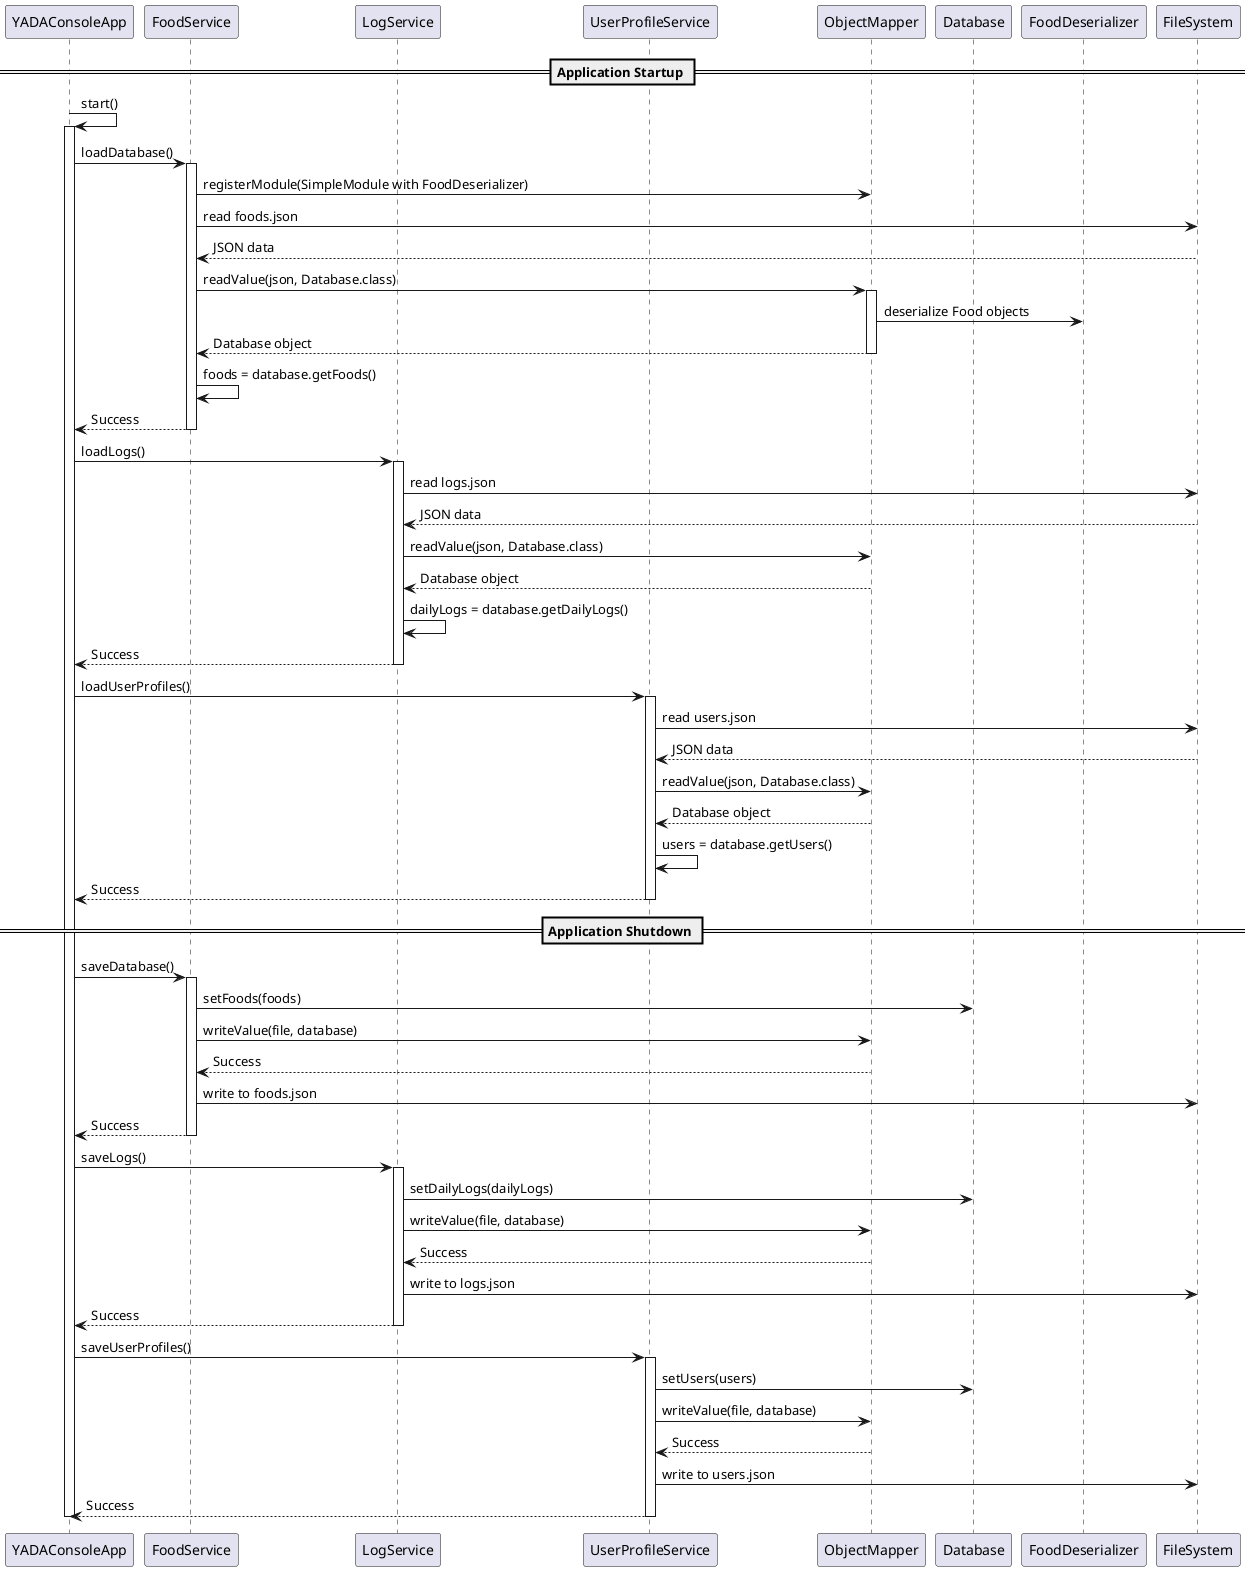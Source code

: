 @startuml Saving_and_Loading_Data

participant "YADAConsoleApp" as App
participant "FoodService" as FoodSvc
participant "LogService" as LogSvc
participant "UserProfileService" as UserSvc
participant "ObjectMapper" as Mapper
participant "Database" as DB
participant "FoodDeserializer" as Deserializer
participant "FileSystem" as FS

== Application Startup ==

App -> App: start()
activate App

App -> FoodSvc: loadDatabase()
activate FoodSvc
FoodSvc -> Mapper: registerModule(SimpleModule with FoodDeserializer)
FoodSvc -> FS: read foods.json
FS --> FoodSvc: JSON data
FoodSvc -> Mapper: readValue(json, Database.class)
activate Mapper
Mapper -> Deserializer: deserialize Food objects
Mapper --> FoodSvc: Database object
deactivate Mapper
FoodSvc -> FoodSvc: foods = database.getFoods()
FoodSvc --> App: Success
deactivate FoodSvc

App -> LogSvc: loadLogs()
activate LogSvc
LogSvc -> FS: read logs.json
FS --> LogSvc: JSON data
LogSvc -> Mapper: readValue(json, Database.class)
Mapper --> LogSvc: Database object
LogSvc -> LogSvc: dailyLogs = database.getDailyLogs()
LogSvc --> App: Success
deactivate LogSvc

App -> UserSvc: loadUserProfiles()
activate UserSvc
UserSvc -> FS: read users.json
FS --> UserSvc: JSON data
UserSvc -> Mapper: readValue(json, Database.class)
Mapper --> UserSvc: Database object
UserSvc -> UserSvc: users = database.getUsers()
UserSvc --> App: Success
deactivate UserSvc

== Application Shutdown ==

App -> FoodSvc: saveDatabase()
activate FoodSvc
FoodSvc -> DB: setFoods(foods)
FoodSvc -> Mapper: writeValue(file, database)
Mapper --> FoodSvc: Success
FoodSvc -> FS: write to foods.json
FoodSvc --> App: Success
deactivate FoodSvc

App -> LogSvc: saveLogs()
activate LogSvc
LogSvc -> DB: setDailyLogs(dailyLogs)
LogSvc -> Mapper: writeValue(file, database)
Mapper --> LogSvc: Success
LogSvc -> FS: write to logs.json
LogSvc --> App: Success
deactivate LogSvc

App -> UserSvc: saveUserProfiles()
activate UserSvc
UserSvc -> DB: setUsers(users)
UserSvc -> Mapper: writeValue(file, database)
Mapper --> UserSvc: Success
UserSvc -> FS: write to users.json
UserSvc --> App: Success
deactivate UserSvc

deactivate App

@enduml